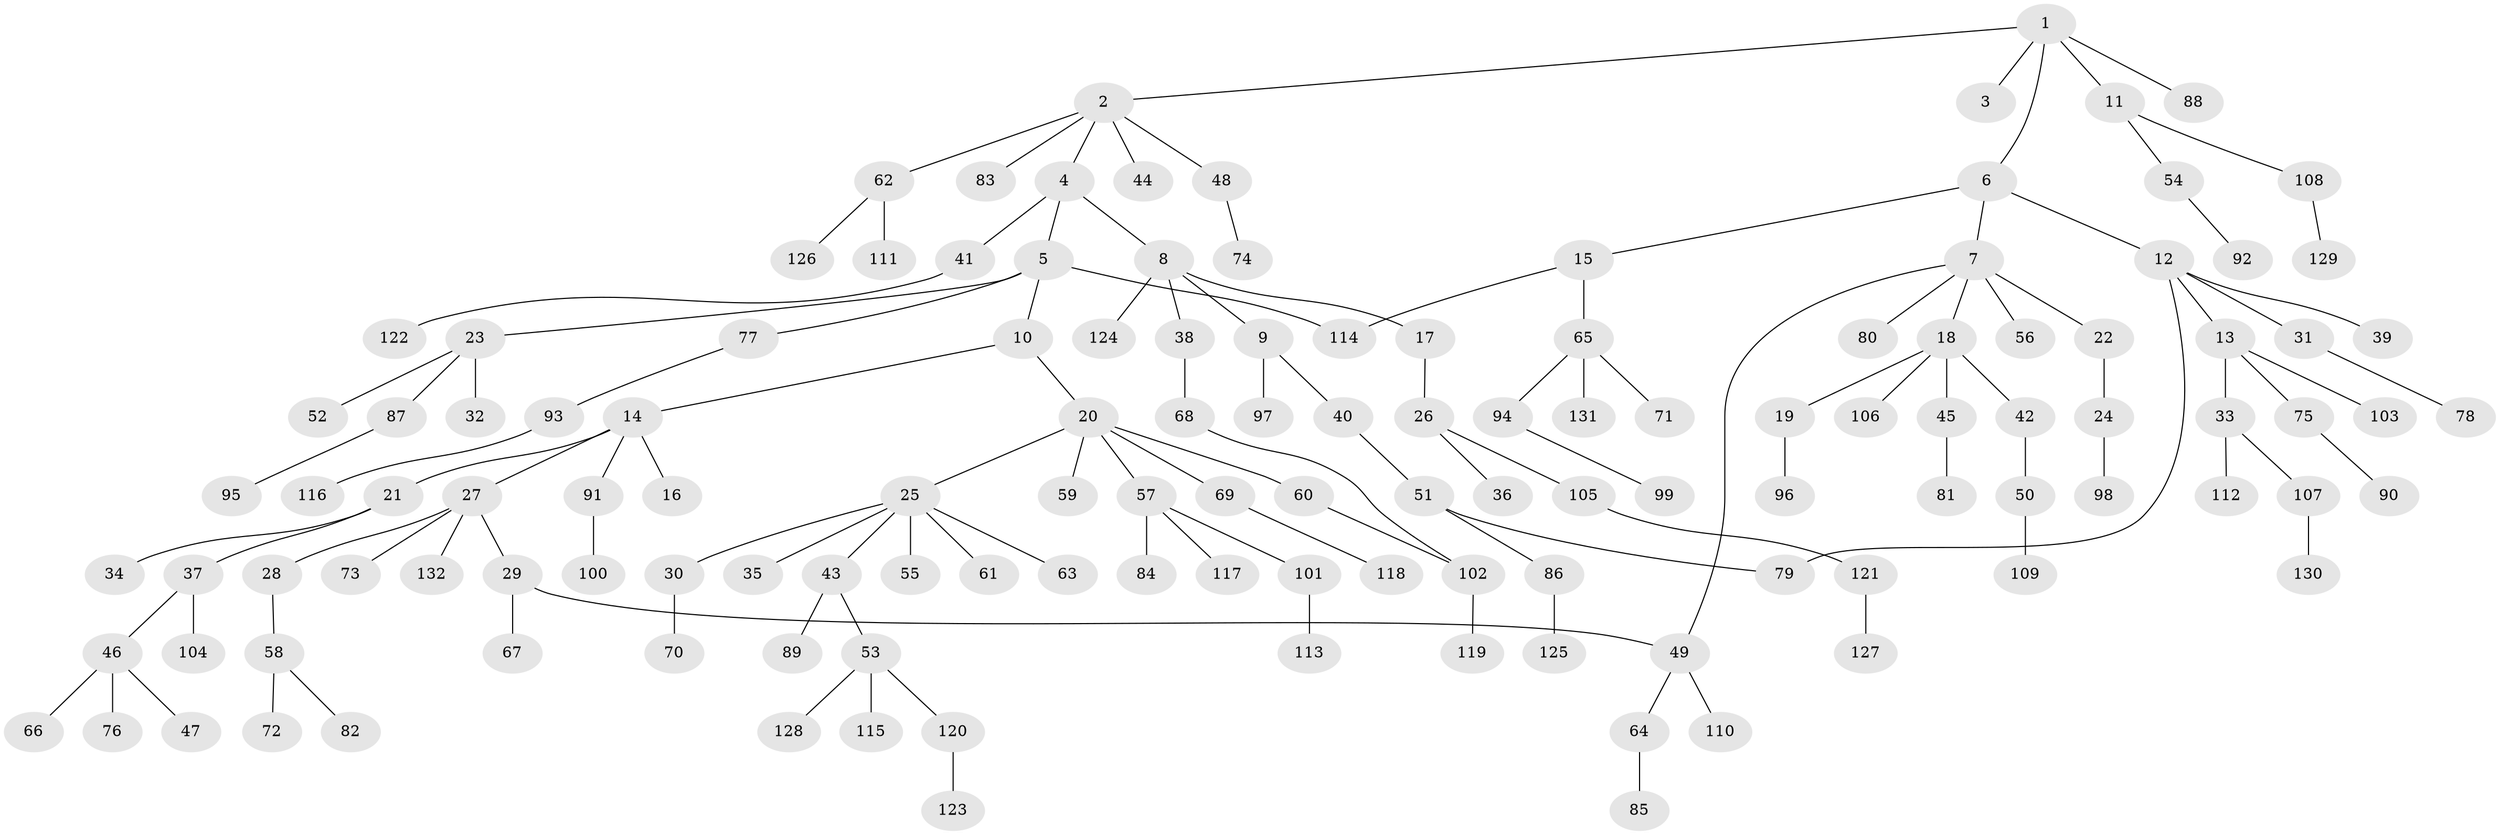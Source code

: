 // Generated by graph-tools (version 1.1) at 2025/13/03/09/25 04:13:19]
// undirected, 132 vertices, 135 edges
graph export_dot {
graph [start="1"]
  node [color=gray90,style=filled];
  1;
  2;
  3;
  4;
  5;
  6;
  7;
  8;
  9;
  10;
  11;
  12;
  13;
  14;
  15;
  16;
  17;
  18;
  19;
  20;
  21;
  22;
  23;
  24;
  25;
  26;
  27;
  28;
  29;
  30;
  31;
  32;
  33;
  34;
  35;
  36;
  37;
  38;
  39;
  40;
  41;
  42;
  43;
  44;
  45;
  46;
  47;
  48;
  49;
  50;
  51;
  52;
  53;
  54;
  55;
  56;
  57;
  58;
  59;
  60;
  61;
  62;
  63;
  64;
  65;
  66;
  67;
  68;
  69;
  70;
  71;
  72;
  73;
  74;
  75;
  76;
  77;
  78;
  79;
  80;
  81;
  82;
  83;
  84;
  85;
  86;
  87;
  88;
  89;
  90;
  91;
  92;
  93;
  94;
  95;
  96;
  97;
  98;
  99;
  100;
  101;
  102;
  103;
  104;
  105;
  106;
  107;
  108;
  109;
  110;
  111;
  112;
  113;
  114;
  115;
  116;
  117;
  118;
  119;
  120;
  121;
  122;
  123;
  124;
  125;
  126;
  127;
  128;
  129;
  130;
  131;
  132;
  1 -- 2;
  1 -- 3;
  1 -- 6;
  1 -- 11;
  1 -- 88;
  2 -- 4;
  2 -- 44;
  2 -- 48;
  2 -- 62;
  2 -- 83;
  4 -- 5;
  4 -- 8;
  4 -- 41;
  5 -- 10;
  5 -- 23;
  5 -- 77;
  5 -- 114;
  6 -- 7;
  6 -- 12;
  6 -- 15;
  7 -- 18;
  7 -- 22;
  7 -- 49;
  7 -- 56;
  7 -- 80;
  8 -- 9;
  8 -- 17;
  8 -- 38;
  8 -- 124;
  9 -- 40;
  9 -- 97;
  10 -- 14;
  10 -- 20;
  11 -- 54;
  11 -- 108;
  12 -- 13;
  12 -- 31;
  12 -- 39;
  12 -- 79;
  13 -- 33;
  13 -- 75;
  13 -- 103;
  14 -- 16;
  14 -- 21;
  14 -- 27;
  14 -- 91;
  15 -- 65;
  15 -- 114;
  17 -- 26;
  18 -- 19;
  18 -- 42;
  18 -- 45;
  18 -- 106;
  19 -- 96;
  20 -- 25;
  20 -- 57;
  20 -- 59;
  20 -- 60;
  20 -- 69;
  21 -- 34;
  21 -- 37;
  22 -- 24;
  23 -- 32;
  23 -- 52;
  23 -- 87;
  24 -- 98;
  25 -- 30;
  25 -- 35;
  25 -- 43;
  25 -- 55;
  25 -- 61;
  25 -- 63;
  26 -- 36;
  26 -- 105;
  27 -- 28;
  27 -- 29;
  27 -- 73;
  27 -- 132;
  28 -- 58;
  29 -- 67;
  29 -- 49;
  30 -- 70;
  31 -- 78;
  33 -- 107;
  33 -- 112;
  37 -- 46;
  37 -- 104;
  38 -- 68;
  40 -- 51;
  41 -- 122;
  42 -- 50;
  43 -- 53;
  43 -- 89;
  45 -- 81;
  46 -- 47;
  46 -- 66;
  46 -- 76;
  48 -- 74;
  49 -- 64;
  49 -- 110;
  50 -- 109;
  51 -- 79;
  51 -- 86;
  53 -- 115;
  53 -- 120;
  53 -- 128;
  54 -- 92;
  57 -- 84;
  57 -- 101;
  57 -- 117;
  58 -- 72;
  58 -- 82;
  60 -- 102;
  62 -- 111;
  62 -- 126;
  64 -- 85;
  65 -- 71;
  65 -- 94;
  65 -- 131;
  68 -- 102;
  69 -- 118;
  75 -- 90;
  77 -- 93;
  86 -- 125;
  87 -- 95;
  91 -- 100;
  93 -- 116;
  94 -- 99;
  101 -- 113;
  102 -- 119;
  105 -- 121;
  107 -- 130;
  108 -- 129;
  120 -- 123;
  121 -- 127;
}
